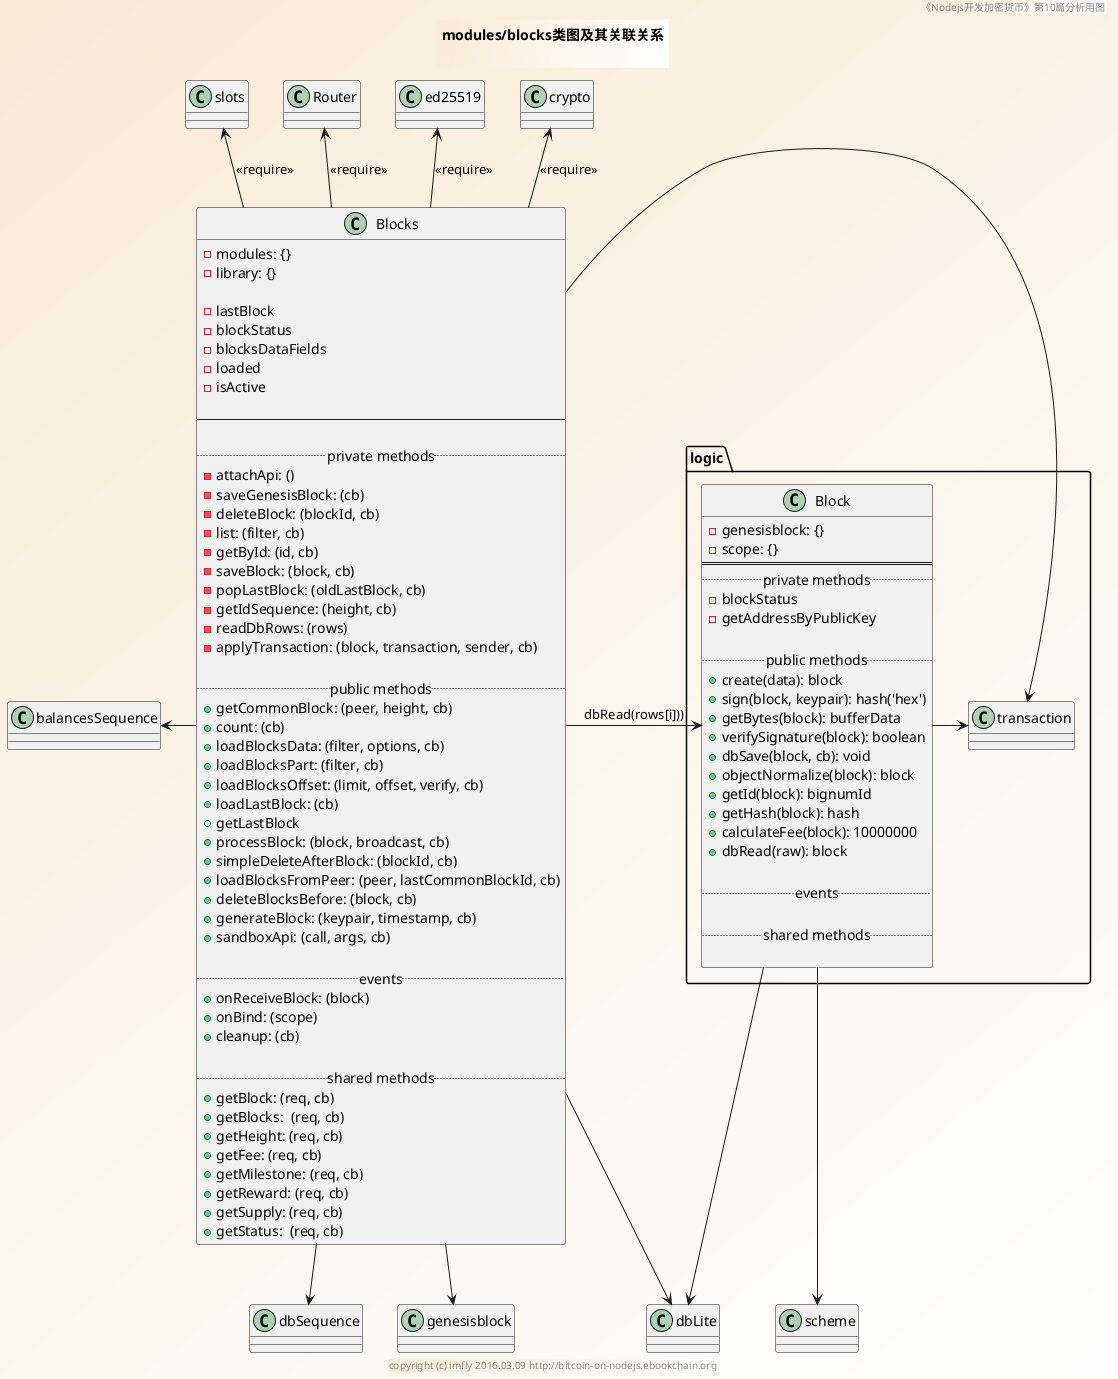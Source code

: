 @startuml ../../../styles/images/modules/blocks/class.png
skinparam BorderColor #blue\9932CC
skinparam backgroundcolor AntiqueWhite/white

title
modules/blocks类图及其关联关系

end title
footer copyright (c) imfly 2016.03.09 http://bitcoin-on-nodejs.ebookchain.org
header 《Nodejs开发加密货币》第10篇分析用图

' logic/block.js
package logic {
  Class Block {
    - genesisblock: {}
    - scope: {}
    ====
    .. private methods ..
    -blockStatus
    -getAddressByPublicKey

    .. public methods ..
    +create(data): block
    +sign(block, keypair): hash('hex')
    +getBytes(block): bufferData
    +verifySignature(block): boolean
    +dbSave(block, cb): void
    +objectNormalize(block): block
    +getId(block): bignumId
    +getHash(block): hash
    +calculateFee(block): 10000000
    +dbRead(raw): block

    .. events ..

    .. shared methods..

  }

  ' relationship
  Block -right-> transaction
}

' modules/blocks.js
Class Blocks {
  - modules: {}
  - library: {}

  - lastBlock
  - blockStatus
  - blocksDataFields
  - loaded
  - isActive

  --

  .. private methods ..
  -attachApi: ()
  -saveGenesisBlock: (cb)
  -deleteBlock: (blockId, cb)
  -list: (filter, cb)
  -getById: (id, cb)
  -saveBlock: (block, cb)
  -popLastBlock: (oldLastBlock, cb)
  -getIdSequence: (height, cb)
  -readDbRows: (rows)
  -applyTransaction: (block, transaction, sender, cb)

  .. public methods ..
  +getCommonBlock: (peer, height, cb)
  +count: (cb)
  +loadBlocksData: (filter, options, cb)
  +loadBlocksPart: (filter, cb)
  +loadBlocksOffset: (limit, offset, verify, cb)
  +loadLastBlock: (cb)
  +getLastBlock
  +processBlock: (block, broadcast, cb)
  +simpleDeleteAfterBlock: (blockId, cb)
  +loadBlocksFromPeer: (peer, lastCommonBlockId, cb)
  +deleteBlocksBefore: (block, cb)
  +generateBlock: (keypair, timestamp, cb)
  +sandboxApi: (call, args, cb)

  .. events ..
  +onReceiveBlock: (block)
  +onBind: (scope)
  +cleanup: (cb)

  .. shared methods..
  +getBlock: (req, cb)
  +getBlocks:  (req, cb)
  +getHeight: (req, cb)
  +getFee: (req, cb)
  +getMilestone: (req, cb)
  +getReward: (req, cb)
  +getSupply: (req, cb)
  +getStatus:  (req, cb)
}

' relationship
Blocks -up-> crypto: <<require>>
Blocks -up-> ed25519: <<require>>
Blocks -up-> Router: <<require>>
Blocks -up-> slots: <<require>>

Blocks -left-> balancesSequence
Blocks --> dbSequence
Blocks -down-> genesisblock
Blocks -right-> dbLite
Blocks -right-> Block: dbRead(rows[i]))
Blocks -right-> transaction

Block --> scheme
Block -down-> dbLite
@enduml

